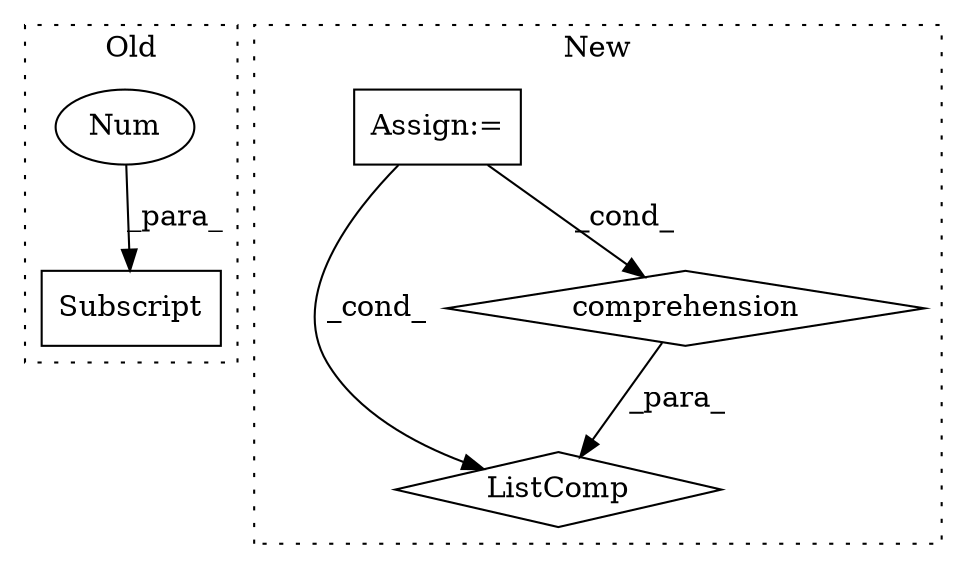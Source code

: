 digraph G {
subgraph cluster0 {
1 [label="Subscript" a="63" s="2475,0" l="19,0" shape="box"];
5 [label="Num" a="76" s="2492" l="1" shape="ellipse"];
label = "Old";
style="dotted";
}
subgraph cluster1 {
2 [label="ListComp" a="106" s="3008" l="82" shape="diamond"];
3 [label="comprehension" a="45" s="3064" l="3" shape="diamond"];
4 [label="Assign:=" a="68" s="2622" l="3" shape="box"];
label = "New";
style="dotted";
}
3 -> 2 [label="_para_"];
4 -> 3 [label="_cond_"];
4 -> 2 [label="_cond_"];
5 -> 1 [label="_para_"];
}